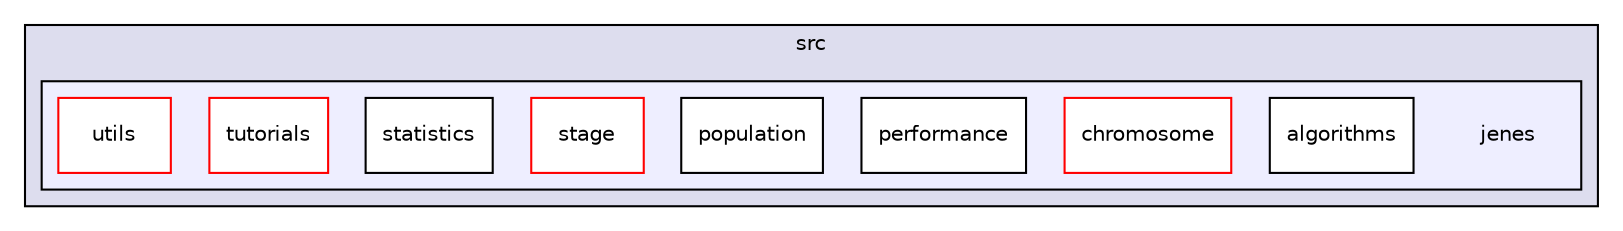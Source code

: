 digraph "C:/Users/Ayo/Desktop/jenes 2.0/src/jenes" {
  compound=true
  node [ fontsize="10", fontname="Helvetica"];
  edge [ labelfontsize="10", labelfontname="Helvetica"];
  subgraph clusterdir_68267d1309a1af8e8297ef4c3efbcdba {
    graph [ bgcolor="#ddddee", pencolor="black", label="src" fontname="Helvetica", fontsize="10", URL="dir_68267d1309a1af8e8297ef4c3efbcdba.html"]
  subgraph clusterdir_12f2200cf1e99b3d3381c7cc6a32cc41 {
    graph [ bgcolor="#eeeeff", pencolor="black", label="" URL="dir_12f2200cf1e99b3d3381c7cc6a32cc41.html"];
    dir_12f2200cf1e99b3d3381c7cc6a32cc41 [shape=plaintext label="jenes"];
    dir_af246c06069a48e6e764146014b43fc4 [shape=box label="algorithms" color="black" fillcolor="white" style="filled" URL="dir_af246c06069a48e6e764146014b43fc4.html"];
    dir_a865121f1fb24a03e6ef1b6d5f819127 [shape=box label="chromosome" color="red" fillcolor="white" style="filled" URL="dir_a865121f1fb24a03e6ef1b6d5f819127.html"];
    dir_0ca7156ce1599b0998805f941c81f3fe [shape=box label="performance" color="black" fillcolor="white" style="filled" URL="dir_0ca7156ce1599b0998805f941c81f3fe.html"];
    dir_82c005ca2872e95e511af0dd93e9c14e [shape=box label="population" color="black" fillcolor="white" style="filled" URL="dir_82c005ca2872e95e511af0dd93e9c14e.html"];
    dir_f97a2bf6fe05c495e341fd5fd7b88cb5 [shape=box label="stage" color="red" fillcolor="white" style="filled" URL="dir_f97a2bf6fe05c495e341fd5fd7b88cb5.html"];
    dir_6e8de1099b7bd949e45a916e52d9aa34 [shape=box label="statistics" color="black" fillcolor="white" style="filled" URL="dir_6e8de1099b7bd949e45a916e52d9aa34.html"];
    dir_98c53756bcb1ac0f94696f1827dc85d3 [shape=box label="tutorials" color="red" fillcolor="white" style="filled" URL="dir_98c53756bcb1ac0f94696f1827dc85d3.html"];
    dir_fba9f71ed58fee33ebb3ba606d7667cb [shape=box label="utils" color="red" fillcolor="white" style="filled" URL="dir_fba9f71ed58fee33ebb3ba606d7667cb.html"];
  }
  }
}
